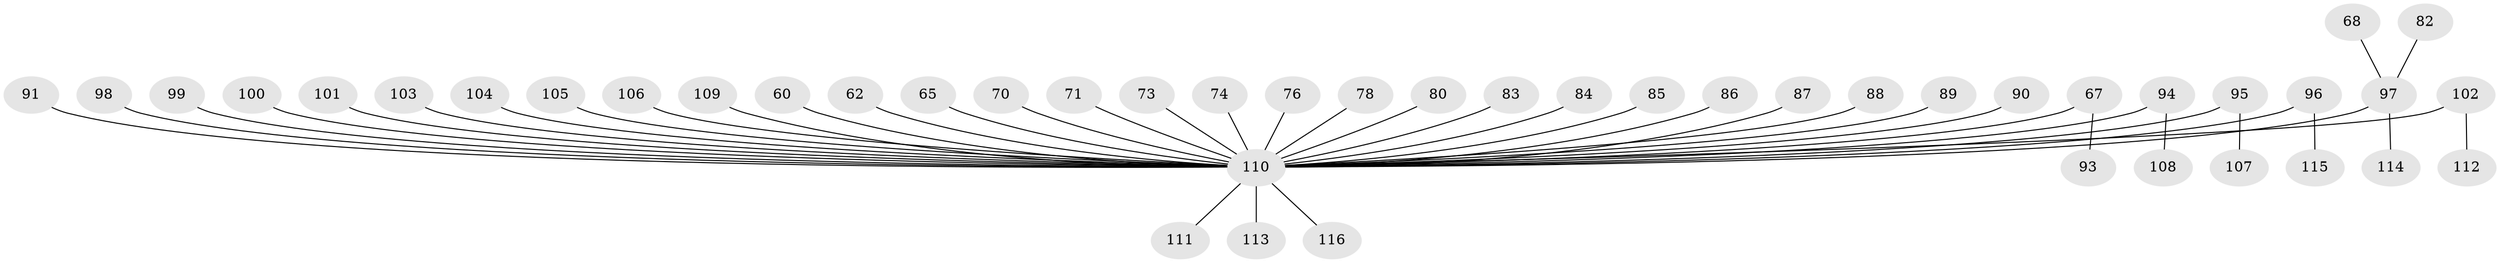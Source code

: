 // original degree distribution, {1: 0.5086206896551724, 7: 0.008620689655172414, 5: 0.008620689655172414, 2: 0.2413793103448276, 3: 0.14655172413793102, 10: 0.008620689655172414, 6: 0.02586206896551724, 4: 0.05172413793103448}
// Generated by graph-tools (version 1.1) at 2025/56/03/04/25 21:56:52]
// undirected, 46 vertices, 45 edges
graph export_dot {
graph [start="1"]
  node [color=gray90,style=filled];
  60;
  62;
  65;
  67 [super="+59"];
  68;
  70;
  71;
  73;
  74;
  76;
  78;
  80;
  82;
  83;
  84;
  85;
  86;
  87;
  88;
  89;
  90;
  91;
  93;
  94;
  95;
  96;
  97 [super="+66"];
  98;
  99;
  100;
  101;
  102;
  103;
  104;
  105;
  106;
  107;
  108;
  109;
  110 [super="+15+81+56+64+50+52+58+92+69+77+55"];
  111;
  112;
  113;
  114;
  115;
  116;
  60 -- 110;
  62 -- 110;
  65 -- 110;
  67 -- 93;
  67 -- 110;
  68 -- 97;
  70 -- 110;
  71 -- 110;
  73 -- 110;
  74 -- 110;
  76 -- 110;
  78 -- 110;
  80 -- 110;
  82 -- 97;
  83 -- 110;
  84 -- 110;
  85 -- 110;
  86 -- 110;
  87 -- 110;
  88 -- 110;
  89 -- 110;
  90 -- 110;
  91 -- 110;
  94 -- 108;
  94 -- 110;
  95 -- 107;
  95 -- 110;
  96 -- 115;
  96 -- 110;
  97 -- 114;
  97 -- 110;
  98 -- 110;
  99 -- 110;
  100 -- 110;
  101 -- 110;
  102 -- 112;
  102 -- 110;
  103 -- 110;
  104 -- 110;
  105 -- 110;
  106 -- 110;
  109 -- 110;
  110 -- 111;
  110 -- 113;
  110 -- 116;
}
